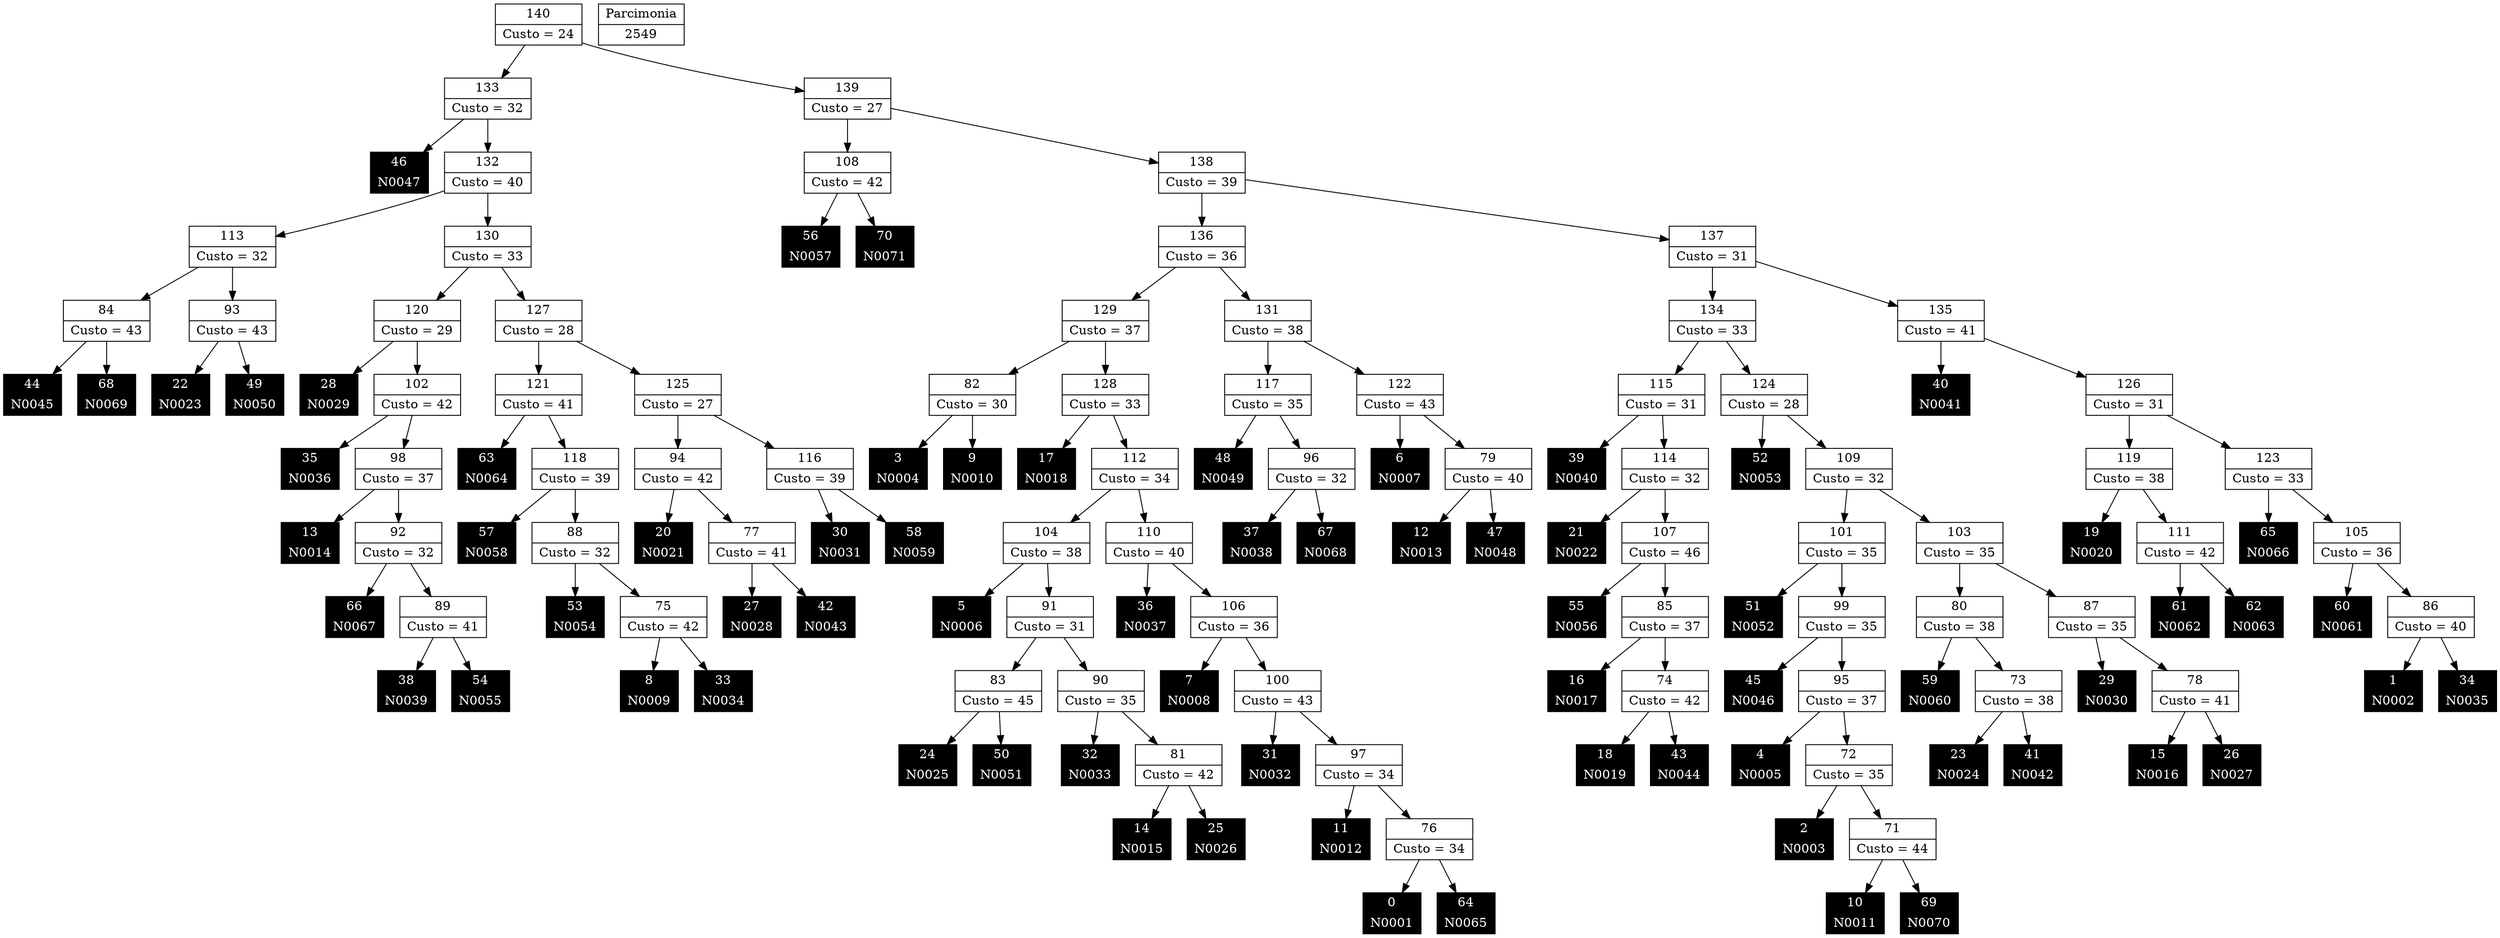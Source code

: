 Digraph G {
0 [shape="record", label="{0 | N0001}",style=filled, color=black, fontcolor=white,fontsize=14, height=0.5]
1 [shape="record", label="{1 | N0002}",style=filled, color=black, fontcolor=white,fontsize=14, height=0.5]
2 [shape="record", label="{2 | N0003}",style=filled, color=black, fontcolor=white,fontsize=14, height=0.5]
3 [shape="record", label="{3 | N0004}",style=filled, color=black, fontcolor=white,fontsize=14, height=0.5]
4 [shape="record", label="{4 | N0005}",style=filled, color=black, fontcolor=white,fontsize=14, height=0.5]
5 [shape="record", label="{5 | N0006}",style=filled, color=black, fontcolor=white,fontsize=14, height=0.5]
6 [shape="record", label="{6 | N0007}",style=filled, color=black, fontcolor=white,fontsize=14, height=0.5]
7 [shape="record", label="{7 | N0008}",style=filled, color=black, fontcolor=white,fontsize=14, height=0.5]
8 [shape="record", label="{8 | N0009}",style=filled, color=black, fontcolor=white,fontsize=14, height=0.5]
9 [shape="record", label="{9 | N0010}",style=filled, color=black, fontcolor=white,fontsize=14, height=0.5]
10 [shape="record", label="{10 | N0011}",style=filled, color=black, fontcolor=white,fontsize=14, height=0.5]
11 [shape="record", label="{11 | N0012}",style=filled, color=black, fontcolor=white,fontsize=14, height=0.5]
12 [shape="record", label="{12 | N0013}",style=filled, color=black, fontcolor=white,fontsize=14, height=0.5]
13 [shape="record", label="{13 | N0014}",style=filled, color=black, fontcolor=white,fontsize=14, height=0.5]
14 [shape="record", label="{14 | N0015}",style=filled, color=black, fontcolor=white,fontsize=14, height=0.5]
15 [shape="record", label="{15 | N0016}",style=filled, color=black, fontcolor=white,fontsize=14, height=0.5]
16 [shape="record", label="{16 | N0017}",style=filled, color=black, fontcolor=white,fontsize=14, height=0.5]
17 [shape="record", label="{17 | N0018}",style=filled, color=black, fontcolor=white,fontsize=14, height=0.5]
18 [shape="record", label="{18 | N0019}",style=filled, color=black, fontcolor=white,fontsize=14, height=0.5]
19 [shape="record", label="{19 | N0020}",style=filled, color=black, fontcolor=white,fontsize=14, height=0.5]
20 [shape="record", label="{20 | N0021}",style=filled, color=black, fontcolor=white,fontsize=14, height=0.5]
21 [shape="record", label="{21 | N0022}",style=filled, color=black, fontcolor=white,fontsize=14, height=0.5]
22 [shape="record", label="{22 | N0023}",style=filled, color=black, fontcolor=white,fontsize=14, height=0.5]
23 [shape="record", label="{23 | N0024}",style=filled, color=black, fontcolor=white,fontsize=14, height=0.5]
24 [shape="record", label="{24 | N0025}",style=filled, color=black, fontcolor=white,fontsize=14, height=0.5]
25 [shape="record", label="{25 | N0026}",style=filled, color=black, fontcolor=white,fontsize=14, height=0.5]
26 [shape="record", label="{26 | N0027}",style=filled, color=black, fontcolor=white,fontsize=14, height=0.5]
27 [shape="record", label="{27 | N0028}",style=filled, color=black, fontcolor=white,fontsize=14, height=0.5]
28 [shape="record", label="{28 | N0029}",style=filled, color=black, fontcolor=white,fontsize=14, height=0.5]
29 [shape="record", label="{29 | N0030}",style=filled, color=black, fontcolor=white,fontsize=14, height=0.5]
30 [shape="record", label="{30 | N0031}",style=filled, color=black, fontcolor=white,fontsize=14, height=0.5]
31 [shape="record", label="{31 | N0032}",style=filled, color=black, fontcolor=white,fontsize=14, height=0.5]
32 [shape="record", label="{32 | N0033}",style=filled, color=black, fontcolor=white,fontsize=14, height=0.5]
33 [shape="record", label="{33 | N0034}",style=filled, color=black, fontcolor=white,fontsize=14, height=0.5]
34 [shape="record", label="{34 | N0035}",style=filled, color=black, fontcolor=white,fontsize=14, height=0.5]
35 [shape="record", label="{35 | N0036}",style=filled, color=black, fontcolor=white,fontsize=14, height=0.5]
36 [shape="record", label="{36 | N0037}",style=filled, color=black, fontcolor=white,fontsize=14, height=0.5]
37 [shape="record", label="{37 | N0038}",style=filled, color=black, fontcolor=white,fontsize=14, height=0.5]
38 [shape="record", label="{38 | N0039}",style=filled, color=black, fontcolor=white,fontsize=14, height=0.5]
39 [shape="record", label="{39 | N0040}",style=filled, color=black, fontcolor=white,fontsize=14, height=0.5]
40 [shape="record", label="{40 | N0041}",style=filled, color=black, fontcolor=white,fontsize=14, height=0.5]
41 [shape="record", label="{41 | N0042}",style=filled, color=black, fontcolor=white,fontsize=14, height=0.5]
42 [shape="record", label="{42 | N0043}",style=filled, color=black, fontcolor=white,fontsize=14, height=0.5]
43 [shape="record", label="{43 | N0044}",style=filled, color=black, fontcolor=white,fontsize=14, height=0.5]
44 [shape="record", label="{44 | N0045}",style=filled, color=black, fontcolor=white,fontsize=14, height=0.5]
45 [shape="record", label="{45 | N0046}",style=filled, color=black, fontcolor=white,fontsize=14, height=0.5]
46 [shape="record", label="{46 | N0047}",style=filled, color=black, fontcolor=white,fontsize=14, height=0.5]
47 [shape="record", label="{47 | N0048}",style=filled, color=black, fontcolor=white,fontsize=14, height=0.5]
48 [shape="record", label="{48 | N0049}",style=filled, color=black, fontcolor=white,fontsize=14, height=0.5]
49 [shape="record", label="{49 | N0050}",style=filled, color=black, fontcolor=white,fontsize=14, height=0.5]
50 [shape="record", label="{50 | N0051}",style=filled, color=black, fontcolor=white,fontsize=14, height=0.5]
51 [shape="record", label="{51 | N0052}",style=filled, color=black, fontcolor=white,fontsize=14, height=0.5]
52 [shape="record", label="{52 | N0053}",style=filled, color=black, fontcolor=white,fontsize=14, height=0.5]
53 [shape="record", label="{53 | N0054}",style=filled, color=black, fontcolor=white,fontsize=14, height=0.5]
54 [shape="record", label="{54 | N0055}",style=filled, color=black, fontcolor=white,fontsize=14, height=0.5]
55 [shape="record", label="{55 | N0056}",style=filled, color=black, fontcolor=white,fontsize=14, height=0.5]
56 [shape="record", label="{56 | N0057}",style=filled, color=black, fontcolor=white,fontsize=14, height=0.5]
57 [shape="record", label="{57 | N0058}",style=filled, color=black, fontcolor=white,fontsize=14, height=0.5]
58 [shape="record", label="{58 | N0059}",style=filled, color=black, fontcolor=white,fontsize=14, height=0.5]
59 [shape="record", label="{59 | N0060}",style=filled, color=black, fontcolor=white,fontsize=14, height=0.5]
60 [shape="record", label="{60 | N0061}",style=filled, color=black, fontcolor=white,fontsize=14, height=0.5]
61 [shape="record", label="{61 | N0062}",style=filled, color=black, fontcolor=white,fontsize=14, height=0.5]
62 [shape="record", label="{62 | N0063}",style=filled, color=black, fontcolor=white,fontsize=14, height=0.5]
63 [shape="record", label="{63 | N0064}",style=filled, color=black, fontcolor=white,fontsize=14, height=0.5]
64 [shape="record", label="{64 | N0065}",style=filled, color=black, fontcolor=white,fontsize=14, height=0.5]
65 [shape="record", label="{65 | N0066}",style=filled, color=black, fontcolor=white,fontsize=14, height=0.5]
66 [shape="record", label="{66 | N0067}",style=filled, color=black, fontcolor=white,fontsize=14, height=0.5]
67 [shape="record", label="{67 | N0068}",style=filled, color=black, fontcolor=white,fontsize=14, height=0.5]
68 [shape="record", label="{68 | N0069}",style=filled, color=black, fontcolor=white,fontsize=14, height=0.5]
69 [shape="record", label="{69 | N0070}",style=filled, color=black, fontcolor=white,fontsize=14, height=0.5]
70 [shape="record", label="{70 | N0071}",style=filled, color=black, fontcolor=white,fontsize=14, height=0.5]
71 [shape="record", label="{71|Custo = 44}"]
72 [shape="record", label="{72|Custo = 35}"]
73 [shape="record", label="{73|Custo = 38}"]
74 [shape="record", label="{74|Custo = 42}"]
75 [shape="record", label="{75|Custo = 42}"]
76 [shape="record", label="{76|Custo = 34}"]
77 [shape="record", label="{77|Custo = 41}"]
78 [shape="record", label="{78|Custo = 41}"]
79 [shape="record", label="{79|Custo = 40}"]
80 [shape="record", label="{80|Custo = 38}"]
81 [shape="record", label="{81|Custo = 42}"]
82 [shape="record", label="{82|Custo = 30}"]
83 [shape="record", label="{83|Custo = 45}"]
84 [shape="record", label="{84|Custo = 43}"]
85 [shape="record", label="{85|Custo = 37}"]
86 [shape="record", label="{86|Custo = 40}"]
87 [shape="record", label="{87|Custo = 35}"]
88 [shape="record", label="{88|Custo = 32}"]
89 [shape="record", label="{89|Custo = 41}"]
90 [shape="record", label="{90|Custo = 35}"]
91 [shape="record", label="{91|Custo = 31}"]
92 [shape="record", label="{92|Custo = 32}"]
93 [shape="record", label="{93|Custo = 43}"]
94 [shape="record", label="{94|Custo = 42}"]
95 [shape="record", label="{95|Custo = 37}"]
96 [shape="record", label="{96|Custo = 32}"]
97 [shape="record", label="{97|Custo = 34}"]
98 [shape="record", label="{98|Custo = 37}"]
99 [shape="record", label="{99|Custo = 35}"]
100 [shape="record", label="{100|Custo = 43}"]
101 [shape="record", label="{101|Custo = 35}"]
102 [shape="record", label="{102|Custo = 42}"]
103 [shape="record", label="{103|Custo = 35}"]
104 [shape="record", label="{104|Custo = 38}"]
105 [shape="record", label="{105|Custo = 36}"]
106 [shape="record", label="{106|Custo = 36}"]
107 [shape="record", label="{107|Custo = 46}"]
108 [shape="record", label="{108|Custo = 42}"]
109 [shape="record", label="{109|Custo = 32}"]
110 [shape="record", label="{110|Custo = 40}"]
111 [shape="record", label="{111|Custo = 42}"]
112 [shape="record", label="{112|Custo = 34}"]
113 [shape="record", label="{113|Custo = 32}"]
114 [shape="record", label="{114|Custo = 32}"]
115 [shape="record", label="{115|Custo = 31}"]
116 [shape="record", label="{116|Custo = 39}"]
117 [shape="record", label="{117|Custo = 35}"]
118 [shape="record", label="{118|Custo = 39}"]
119 [shape="record", label="{119|Custo = 38}"]
120 [shape="record", label="{120|Custo = 29}"]
121 [shape="record", label="{121|Custo = 41}"]
122 [shape="record", label="{122|Custo = 43}"]
123 [shape="record", label="{123|Custo = 33}"]
124 [shape="record", label="{124|Custo = 28}"]
125 [shape="record", label="{125|Custo = 27}"]
126 [shape="record", label="{126|Custo = 31}"]
127 [shape="record", label="{127|Custo = 28}"]
128 [shape="record", label="{128|Custo = 33}"]
129 [shape="record", label="{129|Custo = 37}"]
130 [shape="record", label="{130|Custo = 33}"]
131 [shape="record", label="{131|Custo = 38}"]
132 [shape="record", label="{132|Custo = 40}"]
133 [shape="record", label="{133|Custo = 32}"]
134 [shape="record", label="{134|Custo = 33}"]
135 [shape="record", label="{135|Custo = 41}"]
136 [shape="record", label="{136|Custo = 36}"]
137 [shape="record", label="{137|Custo = 31}"]
138 [shape="record", label="{138|Custo = 39}"]
139 [shape="record", label="{139|Custo = 27}"]
140 [shape="record", label="{140|Custo = 24}"]

71->69
71->10
72->71
72->2
73->41
73->23
74->43
74->18
75->33
75->8
76->64
76->0
77->42
77->27
78->26
78->15
79->47
79->12
80->73
80->59
81->25
81->14
82->9
82->3
83->50
83->24
84->68
84->44
85->74
85->16
86->34
86->1
87->78
87->29
88->75
88->53
89->54
89->38
90->81
90->32
91->90
91->83
92->89
92->66
93->49
93->22
94->77
94->20
95->72
95->4
96->67
96->37
97->76
97->11
98->92
98->13
99->95
99->45
100->97
100->31
101->99
101->51
102->98
102->35
103->87
103->80
104->91
104->5
105->86
105->60
106->100
106->7
107->85
107->55
108->70
108->56
109->103
109->101
110->106
110->36
111->62
111->61
112->110
112->104
113->93
113->84
114->107
114->21
115->114
115->39
116->58
116->30
117->96
117->48
118->88
118->57
119->111
119->19
120->102
120->28
121->118
121->63
122->79
122->6
123->105
123->65
124->109
124->52
125->116
125->94
126->123
126->119
127->125
127->121
128->112
128->17
129->128
129->82
130->127
130->120
131->122
131->117
132->130
132->113
133->132
133->46
134->124
134->115
135->126
135->40
136->131
136->129
137->135
137->134
138->137
138->136
139->138
139->108
140->139
140->133

2549 [shape="record", label="{Parcimonia|2549}"]
}